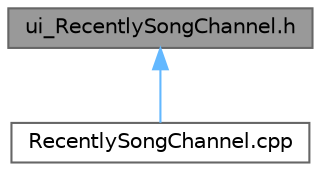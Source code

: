 digraph "ui_RecentlySongChannel.h"
{
 // LATEX_PDF_SIZE
  bgcolor="transparent";
  edge [fontname=Helvetica,fontsize=10,labelfontname=Helvetica,labelfontsize=10];
  node [fontname=Helvetica,fontsize=10,shape=box,height=0.2,width=0.4];
  Node1 [id="Node000001",label="ui_RecentlySongChannel.h",height=0.2,width=0.4,color="gray40", fillcolor="grey60", style="filled", fontcolor="black",tooltip=" "];
  Node1 -> Node2 [id="edge1_Node000001_Node000002",dir="back",color="steelblue1",style="solid",tooltip=" "];
  Node2 [id="Node000002",label="RecentlySongChannel.cpp",height=0.2,width=0.4,color="grey40", fillcolor="white", style="filled",URL="$_recently_song_channel_8cpp.html",tooltip="实现 RecentlySongChannel 类，管理最近歌曲频道界面"];
}
